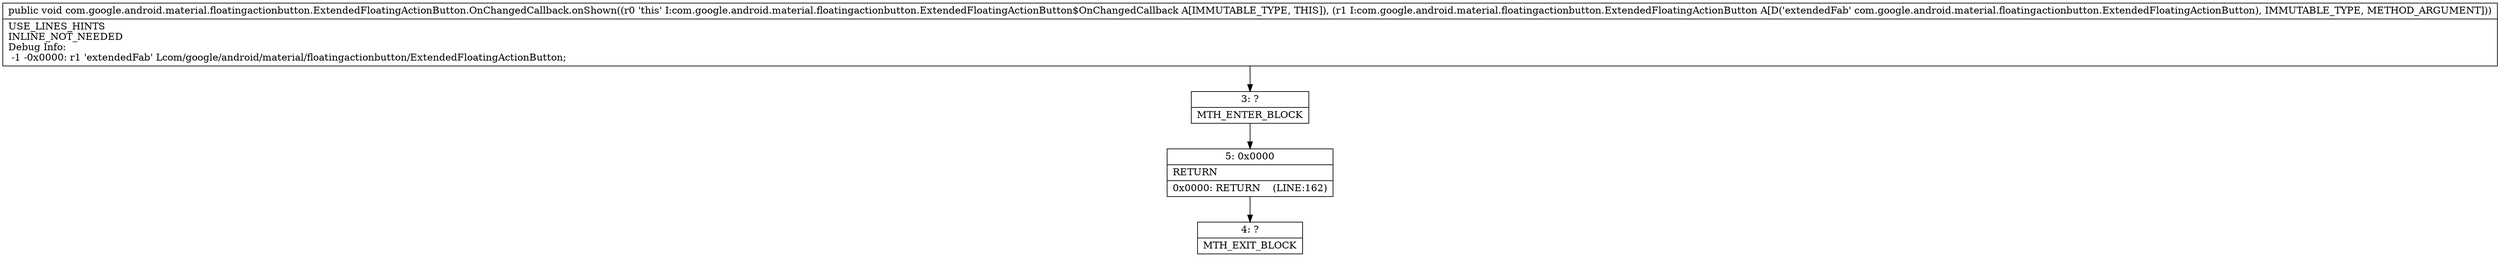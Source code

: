 digraph "CFG forcom.google.android.material.floatingactionbutton.ExtendedFloatingActionButton.OnChangedCallback.onShown(Lcom\/google\/android\/material\/floatingactionbutton\/ExtendedFloatingActionButton;)V" {
Node_3 [shape=record,label="{3\:\ ?|MTH_ENTER_BLOCK\l}"];
Node_5 [shape=record,label="{5\:\ 0x0000|RETURN\l|0x0000: RETURN    (LINE:162)\l}"];
Node_4 [shape=record,label="{4\:\ ?|MTH_EXIT_BLOCK\l}"];
MethodNode[shape=record,label="{public void com.google.android.material.floatingactionbutton.ExtendedFloatingActionButton.OnChangedCallback.onShown((r0 'this' I:com.google.android.material.floatingactionbutton.ExtendedFloatingActionButton$OnChangedCallback A[IMMUTABLE_TYPE, THIS]), (r1 I:com.google.android.material.floatingactionbutton.ExtendedFloatingActionButton A[D('extendedFab' com.google.android.material.floatingactionbutton.ExtendedFloatingActionButton), IMMUTABLE_TYPE, METHOD_ARGUMENT]))  | USE_LINES_HINTS\lINLINE_NOT_NEEDED\lDebug Info:\l  \-1 \-0x0000: r1 'extendedFab' Lcom\/google\/android\/material\/floatingactionbutton\/ExtendedFloatingActionButton;\l}"];
MethodNode -> Node_3;Node_3 -> Node_5;
Node_5 -> Node_4;
}

